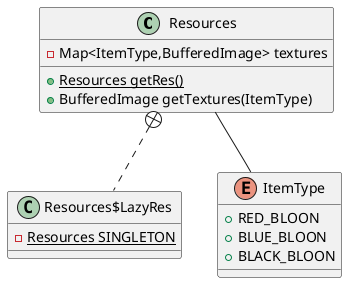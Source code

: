 @startuml
class Resources {
- Map<ItemType,BufferedImage> textures
+ {static} Resources getRes()
+ BufferedImage getTextures(ItemType)
}
class Resources$LazyRes {
- {static} Resources SINGLETON
}
enum ItemType {
+  RED_BLOON
+  BLUE_BLOON
+  BLACK_BLOON
}


Resources +.. Resources$LazyRes
Resources -- ItemType
@enduml